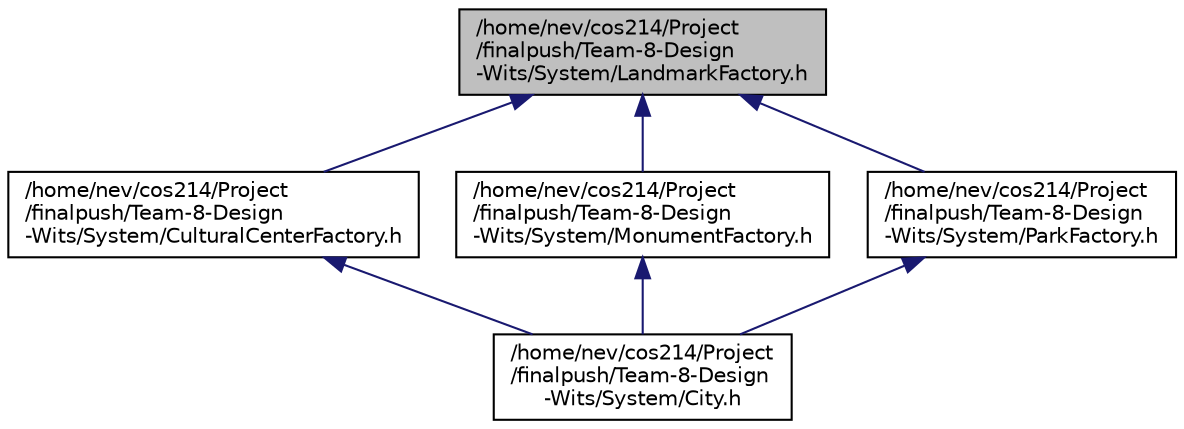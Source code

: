 digraph "/home/nev/cos214/Project/finalpush/Team-8-Design-Wits/System/LandmarkFactory.h"
{
 // LATEX_PDF_SIZE
  edge [fontname="Helvetica",fontsize="10",labelfontname="Helvetica",labelfontsize="10"];
  node [fontname="Helvetica",fontsize="10",shape=record];
  Node1 [label="/home/nev/cos214/Project\l/finalpush/Team-8-Design\l-Wits/System/LandmarkFactory.h",height=0.2,width=0.4,color="black", fillcolor="grey75", style="filled", fontcolor="black",tooltip="Defines the LandmarkFactory class interface."];
  Node1 -> Node2 [dir="back",color="midnightblue",fontsize="10",style="solid",fontname="Helvetica"];
  Node2 [label="/home/nev/cos214/Project\l/finalpush/Team-8-Design\l-Wits/System/CulturalCenterFactory.h",height=0.2,width=0.4,color="black", fillcolor="white", style="filled",URL="$CulturalCenterFactory_8h_source.html",tooltip=" "];
  Node2 -> Node3 [dir="back",color="midnightblue",fontsize="10",style="solid",fontname="Helvetica"];
  Node3 [label="/home/nev/cos214/Project\l/finalpush/Team-8-Design\l-Wits/System/City.h",height=0.2,width=0.4,color="black", fillcolor="white", style="filled",URL="$City_8h_source.html",tooltip=" "];
  Node1 -> Node4 [dir="back",color="midnightblue",fontsize="10",style="solid",fontname="Helvetica"];
  Node4 [label="/home/nev/cos214/Project\l/finalpush/Team-8-Design\l-Wits/System/MonumentFactory.h",height=0.2,width=0.4,color="black", fillcolor="white", style="filled",URL="$MonumentFactory_8h_source.html",tooltip=" "];
  Node4 -> Node3 [dir="back",color="midnightblue",fontsize="10",style="solid",fontname="Helvetica"];
  Node1 -> Node5 [dir="back",color="midnightblue",fontsize="10",style="solid",fontname="Helvetica"];
  Node5 [label="/home/nev/cos214/Project\l/finalpush/Team-8-Design\l-Wits/System/ParkFactory.h",height=0.2,width=0.4,color="black", fillcolor="white", style="filled",URL="$ParkFactory_8h.html",tooltip="Defines the ParkFactory class interface."];
  Node5 -> Node3 [dir="back",color="midnightblue",fontsize="10",style="solid",fontname="Helvetica"];
}
